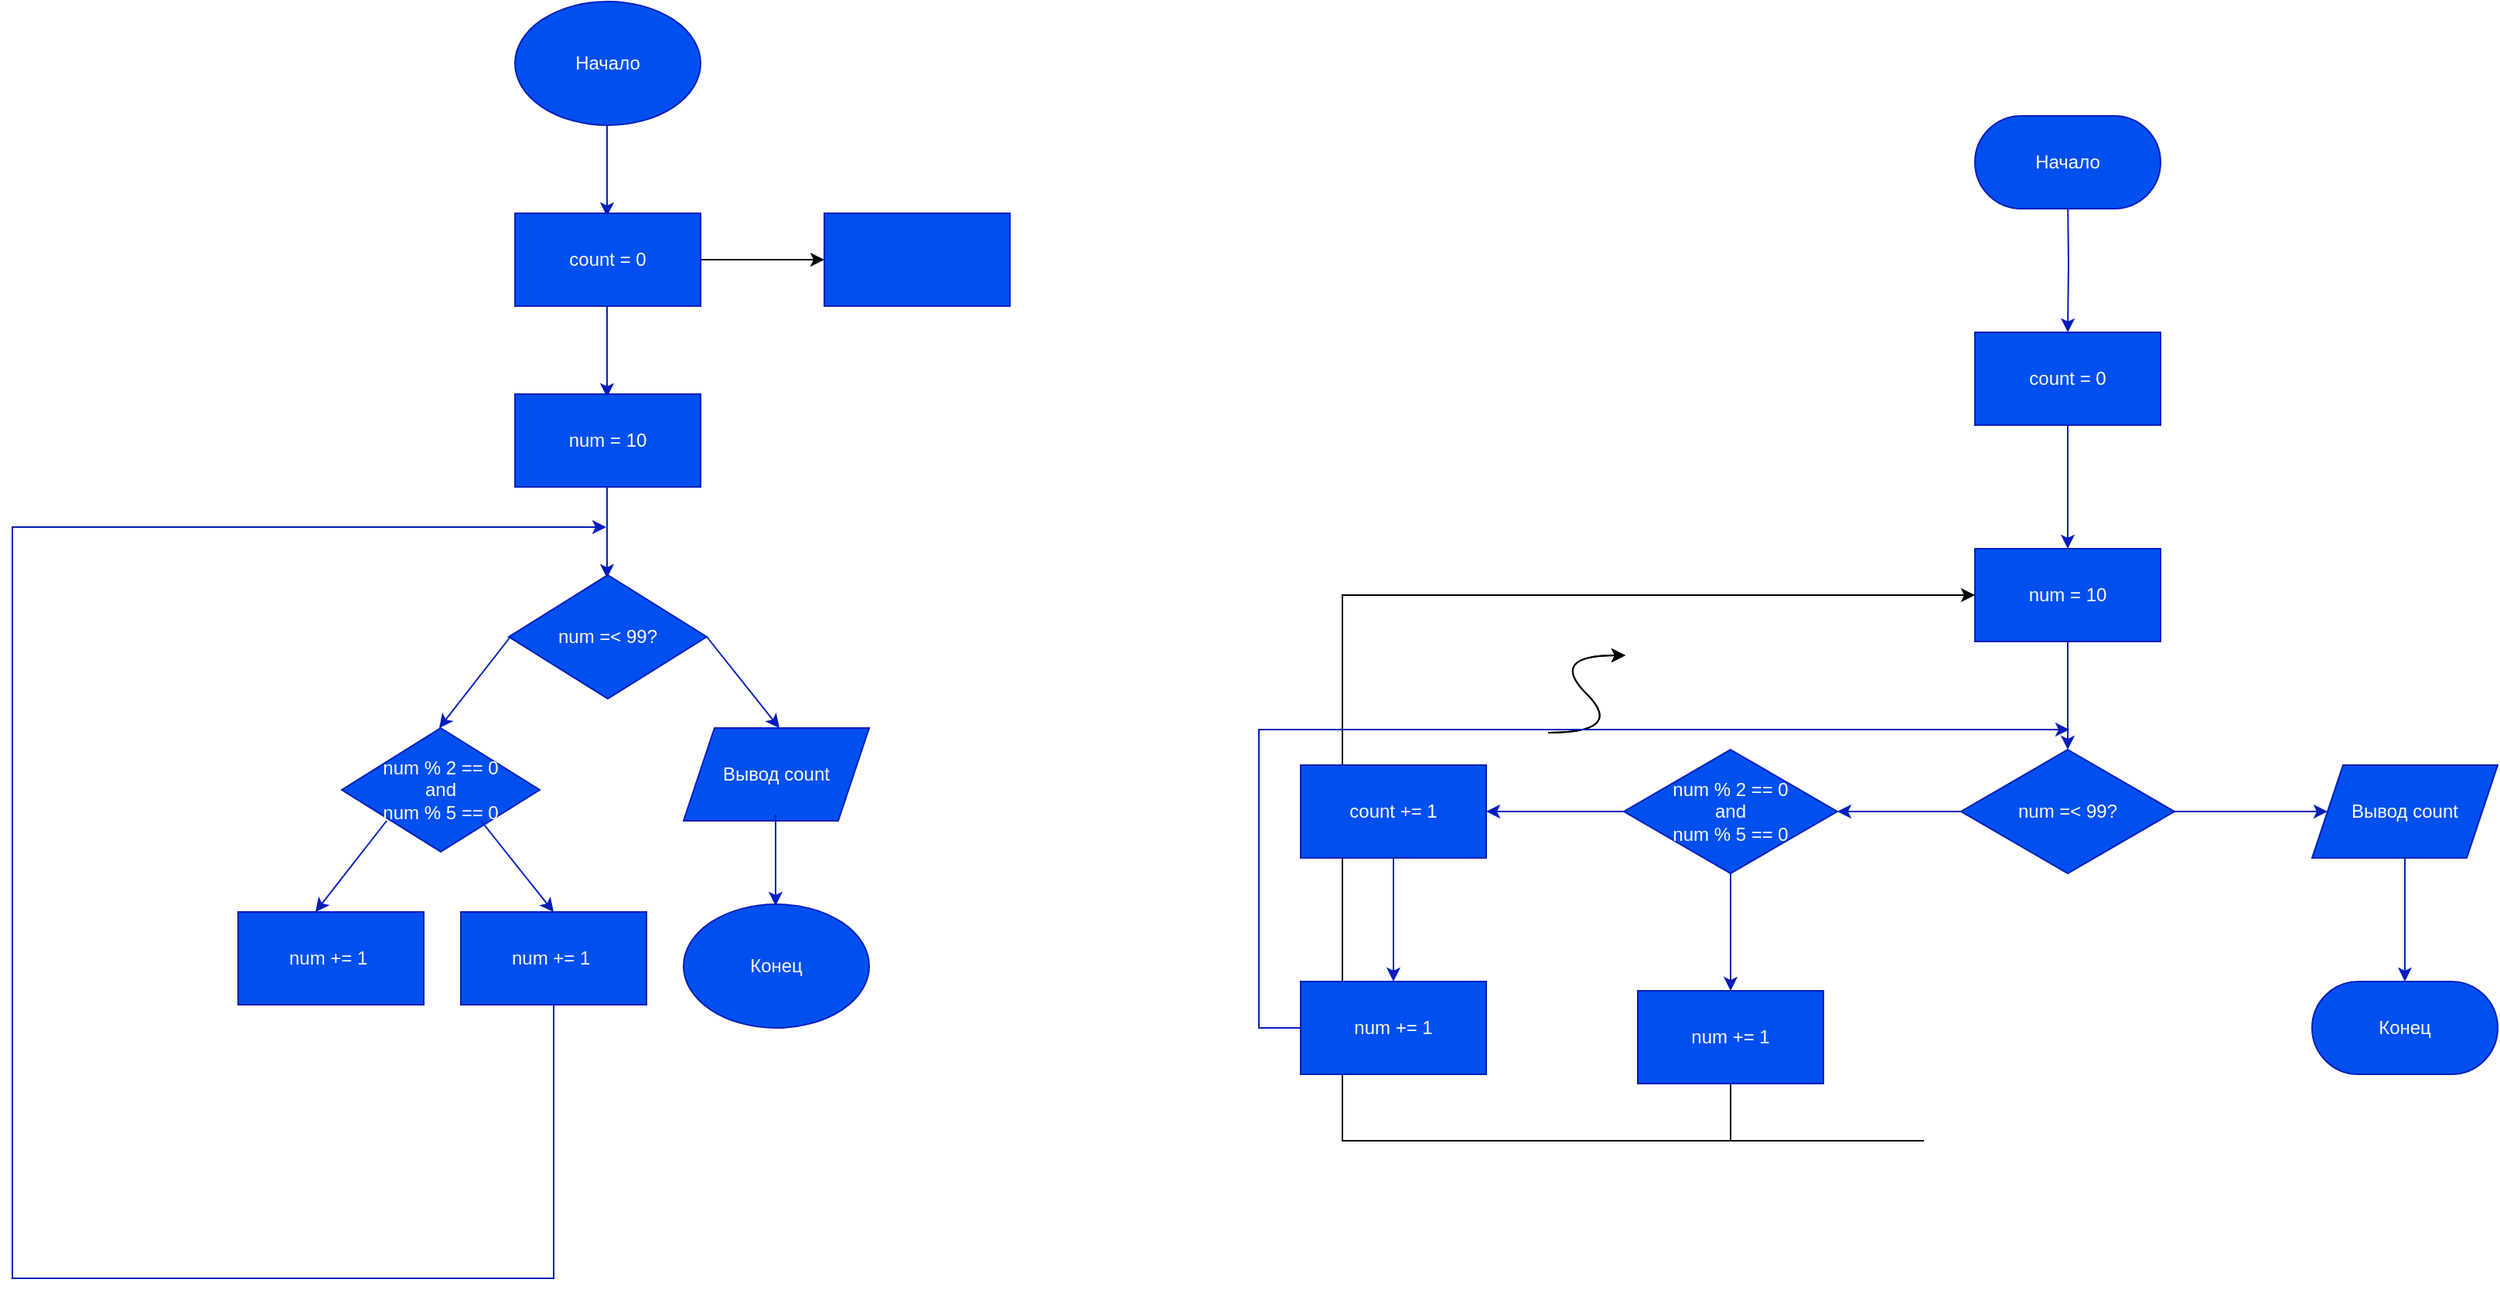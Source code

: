 <mxfile version="26.2.12">
  <diagram id="C5RBs43oDa-KdzZeNtuy" name="Page-1">
    <mxGraphModel dx="2785" dy="1431" grid="0" gridSize="10" guides="1" tooltips="1" connect="1" arrows="1" fold="1" page="1" pageScale="1" pageWidth="827" pageHeight="1169" background="light-dark(#FFFFFF,#FFFFFF)" math="0" shadow="0">
      <root>
        <mxCell id="WIyWlLk6GJQsqaUBKTNV-0" />
        <mxCell id="WIyWlLk6GJQsqaUBKTNV-1" parent="WIyWlLk6GJQsqaUBKTNV-0" />
        <mxCell id="jimjA2uH7LkE7ERj5Uc3-0" value="Начало" style="ellipse;whiteSpace=wrap;html=1;fillColor=#0050ef;fontColor=#ffffff;strokeColor=#001DBC;" vertex="1" parent="WIyWlLk6GJQsqaUBKTNV-1">
          <mxGeometry x="355" y="63" width="120" height="80" as="geometry" />
        </mxCell>
        <mxCell id="jimjA2uH7LkE7ERj5Uc3-1" value="" style="endArrow=classic;html=1;rounded=0;exitX=0.5;exitY=1;exitDx=0;exitDy=0;strokeColor=#001DBC;fillColor=#0050ef;" edge="1" parent="WIyWlLk6GJQsqaUBKTNV-1">
          <mxGeometry width="50" height="50" relative="1" as="geometry">
            <mxPoint x="414.5" y="143" as="sourcePoint" />
            <mxPoint x="414.5" y="202" as="targetPoint" />
          </mxGeometry>
        </mxCell>
        <mxCell id="jimjA2uH7LkE7ERj5Uc3-31" value="" style="edgeStyle=orthogonalEdgeStyle;rounded=0;orthogonalLoop=1;jettySize=auto;html=1;" edge="1" parent="WIyWlLk6GJQsqaUBKTNV-1" source="jimjA2uH7LkE7ERj5Uc3-2" target="jimjA2uH7LkE7ERj5Uc3-30">
          <mxGeometry relative="1" as="geometry" />
        </mxCell>
        <mxCell id="jimjA2uH7LkE7ERj5Uc3-2" value="count = 0" style="rounded=0;whiteSpace=wrap;html=1;fillColor=#0050ef;fontColor=#ffffff;strokeColor=#001DBC;" vertex="1" parent="WIyWlLk6GJQsqaUBKTNV-1">
          <mxGeometry x="355" y="200" width="120" height="60" as="geometry" />
        </mxCell>
        <mxCell id="jimjA2uH7LkE7ERj5Uc3-3" value="" style="endArrow=classic;html=1;rounded=0;exitX=0.5;exitY=1;exitDx=0;exitDy=0;strokeColor=#001DBC;fillColor=#0050ef;" edge="1" parent="WIyWlLk6GJQsqaUBKTNV-1">
          <mxGeometry width="50" height="50" relative="1" as="geometry">
            <mxPoint x="414.5" y="260" as="sourcePoint" />
            <mxPoint x="414.5" y="319" as="targetPoint" />
          </mxGeometry>
        </mxCell>
        <mxCell id="jimjA2uH7LkE7ERj5Uc3-4" value="&lt;div&gt;num = 10&lt;/div&gt;" style="rounded=0;whiteSpace=wrap;html=1;fillColor=#0050ef;fontColor=#ffffff;strokeColor=#001DBC;" vertex="1" parent="WIyWlLk6GJQsqaUBKTNV-1">
          <mxGeometry x="355" y="317" width="120" height="60" as="geometry" />
        </mxCell>
        <mxCell id="jimjA2uH7LkE7ERj5Uc3-6" value="" style="endArrow=classic;html=1;rounded=0;exitX=0.5;exitY=1;exitDx=0;exitDy=0;strokeColor=#001DBC;fillColor=#0050ef;" edge="1" parent="WIyWlLk6GJQsqaUBKTNV-1">
          <mxGeometry width="50" height="50" relative="1" as="geometry">
            <mxPoint x="414.5" y="377" as="sourcePoint" />
            <mxPoint x="414.5" y="436" as="targetPoint" />
          </mxGeometry>
        </mxCell>
        <mxCell id="jimjA2uH7LkE7ERj5Uc3-7" value="num =&amp;lt; 99?" style="rhombus;whiteSpace=wrap;html=1;fillColor=#0050ef;fontColor=#ffffff;strokeColor=#001DBC;" vertex="1" parent="WIyWlLk6GJQsqaUBKTNV-1">
          <mxGeometry x="351" y="434" width="128" height="80" as="geometry" />
        </mxCell>
        <mxCell id="jimjA2uH7LkE7ERj5Uc3-8" value="" style="endArrow=classic;html=1;rounded=0;exitX=0.5;exitY=1;exitDx=0;exitDy=0;strokeColor=#001DBC;fillColor=#0050ef;" edge="1" parent="WIyWlLk6GJQsqaUBKTNV-1">
          <mxGeometry width="50" height="50" relative="1" as="geometry">
            <mxPoint x="479" y="474" as="sourcePoint" />
            <mxPoint x="526" y="533" as="targetPoint" />
          </mxGeometry>
        </mxCell>
        <mxCell id="jimjA2uH7LkE7ERj5Uc3-9" value="" style="endArrow=classic;html=1;rounded=0;exitX=0.5;exitY=1;exitDx=0;exitDy=0;strokeColor=#001DBC;fillColor=#0050ef;" edge="1" parent="WIyWlLk6GJQsqaUBKTNV-1">
          <mxGeometry width="50" height="50" relative="1" as="geometry">
            <mxPoint x="352" y="474" as="sourcePoint" />
            <mxPoint x="306" y="533" as="targetPoint" />
          </mxGeometry>
        </mxCell>
        <mxCell id="jimjA2uH7LkE7ERj5Uc3-10" value="Вывод count" style="shape=parallelogram;perimeter=parallelogramPerimeter;whiteSpace=wrap;html=1;fixedSize=1;fillColor=#0050ef;fontColor=#ffffff;strokeColor=#001DBC;" vertex="1" parent="WIyWlLk6GJQsqaUBKTNV-1">
          <mxGeometry x="464" y="533" width="120" height="60" as="geometry" />
        </mxCell>
        <mxCell id="jimjA2uH7LkE7ERj5Uc3-13" value="&lt;div&gt;num % 2 == 0&lt;/div&gt;&lt;div&gt;and&lt;/div&gt;&lt;div&gt;num % 5 == 0&lt;/div&gt;" style="rhombus;whiteSpace=wrap;html=1;fillColor=#0050ef;fontColor=#ffffff;strokeColor=#001DBC;" vertex="1" parent="WIyWlLk6GJQsqaUBKTNV-1">
          <mxGeometry x="243" y="533" width="128" height="80" as="geometry" />
        </mxCell>
        <mxCell id="jimjA2uH7LkE7ERj5Uc3-14" value="" style="endArrow=classic;html=1;rounded=0;exitX=0.5;exitY=1;exitDx=0;exitDy=0;strokeColor=#001DBC;fillColor=#0050ef;" edge="1" parent="WIyWlLk6GJQsqaUBKTNV-1">
          <mxGeometry width="50" height="50" relative="1" as="geometry">
            <mxPoint x="523.5" y="589" as="sourcePoint" />
            <mxPoint x="523.5" y="648" as="targetPoint" />
          </mxGeometry>
        </mxCell>
        <mxCell id="jimjA2uH7LkE7ERj5Uc3-15" value="Конец" style="ellipse;whiteSpace=wrap;html=1;fillColor=#0050ef;fontColor=#ffffff;strokeColor=#001DBC;" vertex="1" parent="WIyWlLk6GJQsqaUBKTNV-1">
          <mxGeometry x="464" y="647" width="120" height="80" as="geometry" />
        </mxCell>
        <mxCell id="jimjA2uH7LkE7ERj5Uc3-18" value="" style="endArrow=classic;html=1;rounded=0;exitX=0.5;exitY=1;exitDx=0;exitDy=0;strokeColor=#001DBC;fillColor=#0050ef;" edge="1" parent="WIyWlLk6GJQsqaUBKTNV-1">
          <mxGeometry width="50" height="50" relative="1" as="geometry">
            <mxPoint x="333" y="593" as="sourcePoint" />
            <mxPoint x="380" y="652" as="targetPoint" />
          </mxGeometry>
        </mxCell>
        <mxCell id="jimjA2uH7LkE7ERj5Uc3-23" style="edgeStyle=orthogonalEdgeStyle;rounded=0;orthogonalLoop=1;jettySize=auto;html=1;exitX=0.5;exitY=1;exitDx=0;exitDy=0;fillColor=#0050ef;strokeColor=#001DBC;" edge="1" parent="WIyWlLk6GJQsqaUBKTNV-1" source="jimjA2uH7LkE7ERj5Uc3-19">
          <mxGeometry relative="1" as="geometry">
            <mxPoint x="414" y="403" as="targetPoint" />
            <Array as="points">
              <mxPoint x="380" y="889" />
              <mxPoint x="30" y="889" />
              <mxPoint x="30" y="403" />
            </Array>
          </mxGeometry>
        </mxCell>
        <mxCell id="jimjA2uH7LkE7ERj5Uc3-19" value="num += 1&amp;nbsp;" style="rounded=0;whiteSpace=wrap;html=1;fillColor=#0050ef;fontColor=#ffffff;strokeColor=#001DBC;" vertex="1" parent="WIyWlLk6GJQsqaUBKTNV-1">
          <mxGeometry x="320" y="652" width="120" height="60" as="geometry" />
        </mxCell>
        <mxCell id="jimjA2uH7LkE7ERj5Uc3-24" value="" style="endArrow=classic;html=1;rounded=0;exitX=0.5;exitY=1;exitDx=0;exitDy=0;strokeColor=#001DBC;fillColor=#0050ef;" edge="1" parent="WIyWlLk6GJQsqaUBKTNV-1">
          <mxGeometry width="50" height="50" relative="1" as="geometry">
            <mxPoint x="272" y="593" as="sourcePoint" />
            <mxPoint x="226" y="652" as="targetPoint" />
          </mxGeometry>
        </mxCell>
        <mxCell id="jimjA2uH7LkE7ERj5Uc3-26" value="num += 1&amp;nbsp;" style="rounded=0;whiteSpace=wrap;html=1;fillColor=#0050ef;fontColor=#ffffff;strokeColor=#001DBC;" vertex="1" parent="WIyWlLk6GJQsqaUBKTNV-1">
          <mxGeometry x="176" y="652" width="120" height="60" as="geometry" />
        </mxCell>
        <mxCell id="jimjA2uH7LkE7ERj5Uc3-30" value="" style="whiteSpace=wrap;html=1;fillColor=#0050ef;strokeColor=#001DBC;fontColor=#ffffff;rounded=0;" vertex="1" parent="WIyWlLk6GJQsqaUBKTNV-1">
          <mxGeometry x="555" y="200" width="120" height="60" as="geometry" />
        </mxCell>
        <mxCell id="jimjA2uH7LkE7ERj5Uc3-36" value="" style="edgeStyle=orthogonalEdgeStyle;rounded=0;orthogonalLoop=1;jettySize=auto;html=1;fillColor=#0050ef;strokeColor=#001DBC;" edge="1" parent="WIyWlLk6GJQsqaUBKTNV-1" target="jimjA2uH7LkE7ERj5Uc3-35">
          <mxGeometry relative="1" as="geometry">
            <mxPoint x="1359" y="187" as="sourcePoint" />
          </mxGeometry>
        </mxCell>
        <mxCell id="jimjA2uH7LkE7ERj5Uc3-38" value="" style="edgeStyle=orthogonalEdgeStyle;rounded=0;orthogonalLoop=1;jettySize=auto;html=1;fillColor=#0050ef;strokeColor=#001DBC;" edge="1" parent="WIyWlLk6GJQsqaUBKTNV-1" source="jimjA2uH7LkE7ERj5Uc3-35" target="jimjA2uH7LkE7ERj5Uc3-37">
          <mxGeometry relative="1" as="geometry" />
        </mxCell>
        <mxCell id="jimjA2uH7LkE7ERj5Uc3-35" value="count = 0" style="whiteSpace=wrap;html=1;fillColor=#0050ef;strokeColor=#001DBC;fontColor=#ffffff;" vertex="1" parent="WIyWlLk6GJQsqaUBKTNV-1">
          <mxGeometry x="1299" y="277" width="120" height="60" as="geometry" />
        </mxCell>
        <mxCell id="jimjA2uH7LkE7ERj5Uc3-40" value="" style="edgeStyle=orthogonalEdgeStyle;rounded=0;orthogonalLoop=1;jettySize=auto;html=1;fillColor=#0050ef;strokeColor=#001DBC;" edge="1" parent="WIyWlLk6GJQsqaUBKTNV-1" source="jimjA2uH7LkE7ERj5Uc3-37" target="jimjA2uH7LkE7ERj5Uc3-39">
          <mxGeometry relative="1" as="geometry" />
        </mxCell>
        <mxCell id="jimjA2uH7LkE7ERj5Uc3-37" value="num = 10" style="whiteSpace=wrap;html=1;fillColor=#0050ef;strokeColor=#001DBC;fontColor=#ffffff;" vertex="1" parent="WIyWlLk6GJQsqaUBKTNV-1">
          <mxGeometry x="1299" y="417" width="120" height="60" as="geometry" />
        </mxCell>
        <mxCell id="jimjA2uH7LkE7ERj5Uc3-42" value="" style="edgeStyle=orthogonalEdgeStyle;rounded=0;orthogonalLoop=1;jettySize=auto;html=1;fillColor=#0050ef;strokeColor=#001DBC;" edge="1" parent="WIyWlLk6GJQsqaUBKTNV-1" source="jimjA2uH7LkE7ERj5Uc3-39" target="jimjA2uH7LkE7ERj5Uc3-41">
          <mxGeometry relative="1" as="geometry" />
        </mxCell>
        <mxCell id="jimjA2uH7LkE7ERj5Uc3-48" value="" style="edgeStyle=orthogonalEdgeStyle;rounded=0;orthogonalLoop=1;jettySize=auto;html=1;fillColor=#0050ef;strokeColor=#001DBC;" edge="1" parent="WIyWlLk6GJQsqaUBKTNV-1" source="jimjA2uH7LkE7ERj5Uc3-39" target="jimjA2uH7LkE7ERj5Uc3-47">
          <mxGeometry relative="1" as="geometry" />
        </mxCell>
        <mxCell id="jimjA2uH7LkE7ERj5Uc3-39" value="num =&amp;lt; 99?" style="rhombus;whiteSpace=wrap;html=1;fillColor=#0050ef;strokeColor=#001DBC;fontColor=#ffffff;" vertex="1" parent="WIyWlLk6GJQsqaUBKTNV-1">
          <mxGeometry x="1290" y="547" width="138" height="80" as="geometry" />
        </mxCell>
        <mxCell id="jimjA2uH7LkE7ERj5Uc3-44" value="" style="edgeStyle=orthogonalEdgeStyle;rounded=0;orthogonalLoop=1;jettySize=auto;html=1;fillColor=#0050ef;strokeColor=#001DBC;" edge="1" parent="WIyWlLk6GJQsqaUBKTNV-1" source="jimjA2uH7LkE7ERj5Uc3-41" target="jimjA2uH7LkE7ERj5Uc3-43">
          <mxGeometry relative="1" as="geometry" />
        </mxCell>
        <mxCell id="jimjA2uH7LkE7ERj5Uc3-41" value="Вывод count" style="shape=parallelogram;perimeter=parallelogramPerimeter;whiteSpace=wrap;html=1;fixedSize=1;fillColor=#0050ef;strokeColor=#001DBC;fontColor=#ffffff;" vertex="1" parent="WIyWlLk6GJQsqaUBKTNV-1">
          <mxGeometry x="1517" y="557" width="120" height="60" as="geometry" />
        </mxCell>
        <mxCell id="jimjA2uH7LkE7ERj5Uc3-43" value="Конец" style="rounded=1;whiteSpace=wrap;html=1;fillColor=#0050ef;strokeColor=#001DBC;fontColor=#ffffff;arcSize=50;" vertex="1" parent="WIyWlLk6GJQsqaUBKTNV-1">
          <mxGeometry x="1517" y="697" width="120" height="60" as="geometry" />
        </mxCell>
        <mxCell id="jimjA2uH7LkE7ERj5Uc3-46" value="Начало" style="rounded=1;whiteSpace=wrap;html=1;fillColor=#0050ef;strokeColor=#001DBC;fontColor=#ffffff;arcSize=50;" vertex="1" parent="WIyWlLk6GJQsqaUBKTNV-1">
          <mxGeometry x="1299" y="137" width="120" height="60" as="geometry" />
        </mxCell>
        <mxCell id="jimjA2uH7LkE7ERj5Uc3-67" value="" style="edgeStyle=orthogonalEdgeStyle;rounded=0;orthogonalLoop=1;jettySize=auto;html=1;fillColor=#0050ef;strokeColor=#001DBC;" edge="1" parent="WIyWlLk6GJQsqaUBKTNV-1" source="jimjA2uH7LkE7ERj5Uc3-47" target="jimjA2uH7LkE7ERj5Uc3-66">
          <mxGeometry relative="1" as="geometry" />
        </mxCell>
        <mxCell id="jimjA2uH7LkE7ERj5Uc3-71" style="edgeStyle=orthogonalEdgeStyle;rounded=0;orthogonalLoop=1;jettySize=auto;html=1;exitX=0.5;exitY=1;exitDx=0;exitDy=0;entryX=0.5;entryY=0;entryDx=0;entryDy=0;fillColor=#0050ef;strokeColor=#001DBC;" edge="1" parent="WIyWlLk6GJQsqaUBKTNV-1" source="jimjA2uH7LkE7ERj5Uc3-47" target="jimjA2uH7LkE7ERj5Uc3-51">
          <mxGeometry relative="1" as="geometry" />
        </mxCell>
        <mxCell id="jimjA2uH7LkE7ERj5Uc3-47" value="&lt;div&gt;num % 2 == 0&lt;/div&gt;&lt;div&gt;and&lt;/div&gt;&lt;div&gt;num % 5 == 0&lt;/div&gt;" style="rhombus;whiteSpace=wrap;html=1;fillColor=#0050ef;strokeColor=#001DBC;fontColor=#ffffff;" vertex="1" parent="WIyWlLk6GJQsqaUBKTNV-1">
          <mxGeometry x="1072" y="547" width="138" height="80" as="geometry" />
        </mxCell>
        <mxCell id="jimjA2uH7LkE7ERj5Uc3-56" style="edgeStyle=orthogonalEdgeStyle;rounded=0;orthogonalLoop=1;jettySize=auto;html=1;exitX=0.5;exitY=1;exitDx=0;exitDy=0;entryX=0;entryY=0.5;entryDx=0;entryDy=0;" edge="1" parent="WIyWlLk6GJQsqaUBKTNV-1" source="jimjA2uH7LkE7ERj5Uc3-51" target="jimjA2uH7LkE7ERj5Uc3-37">
          <mxGeometry relative="1" as="geometry">
            <Array as="points">
              <mxPoint x="1266" y="800" />
              <mxPoint x="890" y="800" />
              <mxPoint x="890" y="450" />
            </Array>
          </mxGeometry>
        </mxCell>
        <mxCell id="jimjA2uH7LkE7ERj5Uc3-51" value="num += 1" style="whiteSpace=wrap;html=1;fillColor=#0050ef;strokeColor=#001DBC;fontColor=#ffffff;" vertex="1" parent="WIyWlLk6GJQsqaUBKTNV-1">
          <mxGeometry x="1081" y="703" width="120" height="60" as="geometry" />
        </mxCell>
        <mxCell id="jimjA2uH7LkE7ERj5Uc3-53" value="" style="curved=1;endArrow=classic;html=1;rounded=0;" edge="1" parent="WIyWlLk6GJQsqaUBKTNV-1">
          <mxGeometry width="50" height="50" relative="1" as="geometry">
            <mxPoint x="1023" y="536" as="sourcePoint" />
            <mxPoint x="1073" y="486" as="targetPoint" />
            <Array as="points">
              <mxPoint x="1073" y="536" />
              <mxPoint x="1023" y="486" />
            </Array>
          </mxGeometry>
        </mxCell>
        <mxCell id="jimjA2uH7LkE7ERj5Uc3-55" value="" style="curved=1;endArrow=classic;html=1;rounded=0;" edge="1" parent="WIyWlLk6GJQsqaUBKTNV-1">
          <mxGeometry width="50" height="50" relative="1" as="geometry">
            <mxPoint x="1023" y="536" as="sourcePoint" />
            <mxPoint x="1073" y="486" as="targetPoint" />
            <Array as="points">
              <mxPoint x="1073" y="536" />
              <mxPoint x="1023" y="486" />
            </Array>
          </mxGeometry>
        </mxCell>
        <mxCell id="jimjA2uH7LkE7ERj5Uc3-63" value="ДА" style="text;html=1;align=center;verticalAlign=middle;resizable=0;points=[];autosize=1;fillColor=none;fontColor=#ffffff;strokeColor=none;" vertex="1" parent="WIyWlLk6GJQsqaUBKTNV-1">
          <mxGeometry x="1236" y="550" width="34" height="26" as="geometry" />
        </mxCell>
        <mxCell id="jimjA2uH7LkE7ERj5Uc3-65" value="НЕТ" style="text;html=1;align=center;verticalAlign=middle;resizable=0;points=[];autosize=1;fillColor=none;fontColor=#ffffff;strokeColor=none;" vertex="1" parent="WIyWlLk6GJQsqaUBKTNV-1">
          <mxGeometry x="1448" y="552" width="42" height="26" as="geometry" />
        </mxCell>
        <mxCell id="jimjA2uH7LkE7ERj5Uc3-69" value="" style="edgeStyle=orthogonalEdgeStyle;rounded=0;orthogonalLoop=1;jettySize=auto;html=1;fillColor=#0050ef;strokeColor=#001DBC;" edge="1" parent="WIyWlLk6GJQsqaUBKTNV-1" source="jimjA2uH7LkE7ERj5Uc3-66" target="jimjA2uH7LkE7ERj5Uc3-68">
          <mxGeometry relative="1" as="geometry" />
        </mxCell>
        <mxCell id="jimjA2uH7LkE7ERj5Uc3-66" value="count += 1" style="whiteSpace=wrap;html=1;fillColor=#0050ef;strokeColor=#001DBC;fontColor=#ffffff;" vertex="1" parent="WIyWlLk6GJQsqaUBKTNV-1">
          <mxGeometry x="863" y="557" width="120" height="60" as="geometry" />
        </mxCell>
        <mxCell id="jimjA2uH7LkE7ERj5Uc3-70" style="edgeStyle=orthogonalEdgeStyle;rounded=0;orthogonalLoop=1;jettySize=auto;html=1;exitX=0;exitY=0.5;exitDx=0;exitDy=0;fillColor=#0050ef;strokeColor=#001DBC;" edge="1" parent="WIyWlLk6GJQsqaUBKTNV-1" source="jimjA2uH7LkE7ERj5Uc3-68">
          <mxGeometry relative="1" as="geometry">
            <mxPoint x="1360" y="534" as="targetPoint" />
            <mxPoint x="855.99" y="726.99" as="sourcePoint" />
            <Array as="points">
              <mxPoint x="836" y="727" />
              <mxPoint x="836" y="534" />
            </Array>
          </mxGeometry>
        </mxCell>
        <mxCell id="jimjA2uH7LkE7ERj5Uc3-68" value="num += 1" style="whiteSpace=wrap;html=1;fillColor=#0050ef;strokeColor=#001DBC;fontColor=#ffffff;" vertex="1" parent="WIyWlLk6GJQsqaUBKTNV-1">
          <mxGeometry x="863" y="697" width="120" height="60" as="geometry" />
        </mxCell>
      </root>
    </mxGraphModel>
  </diagram>
</mxfile>
